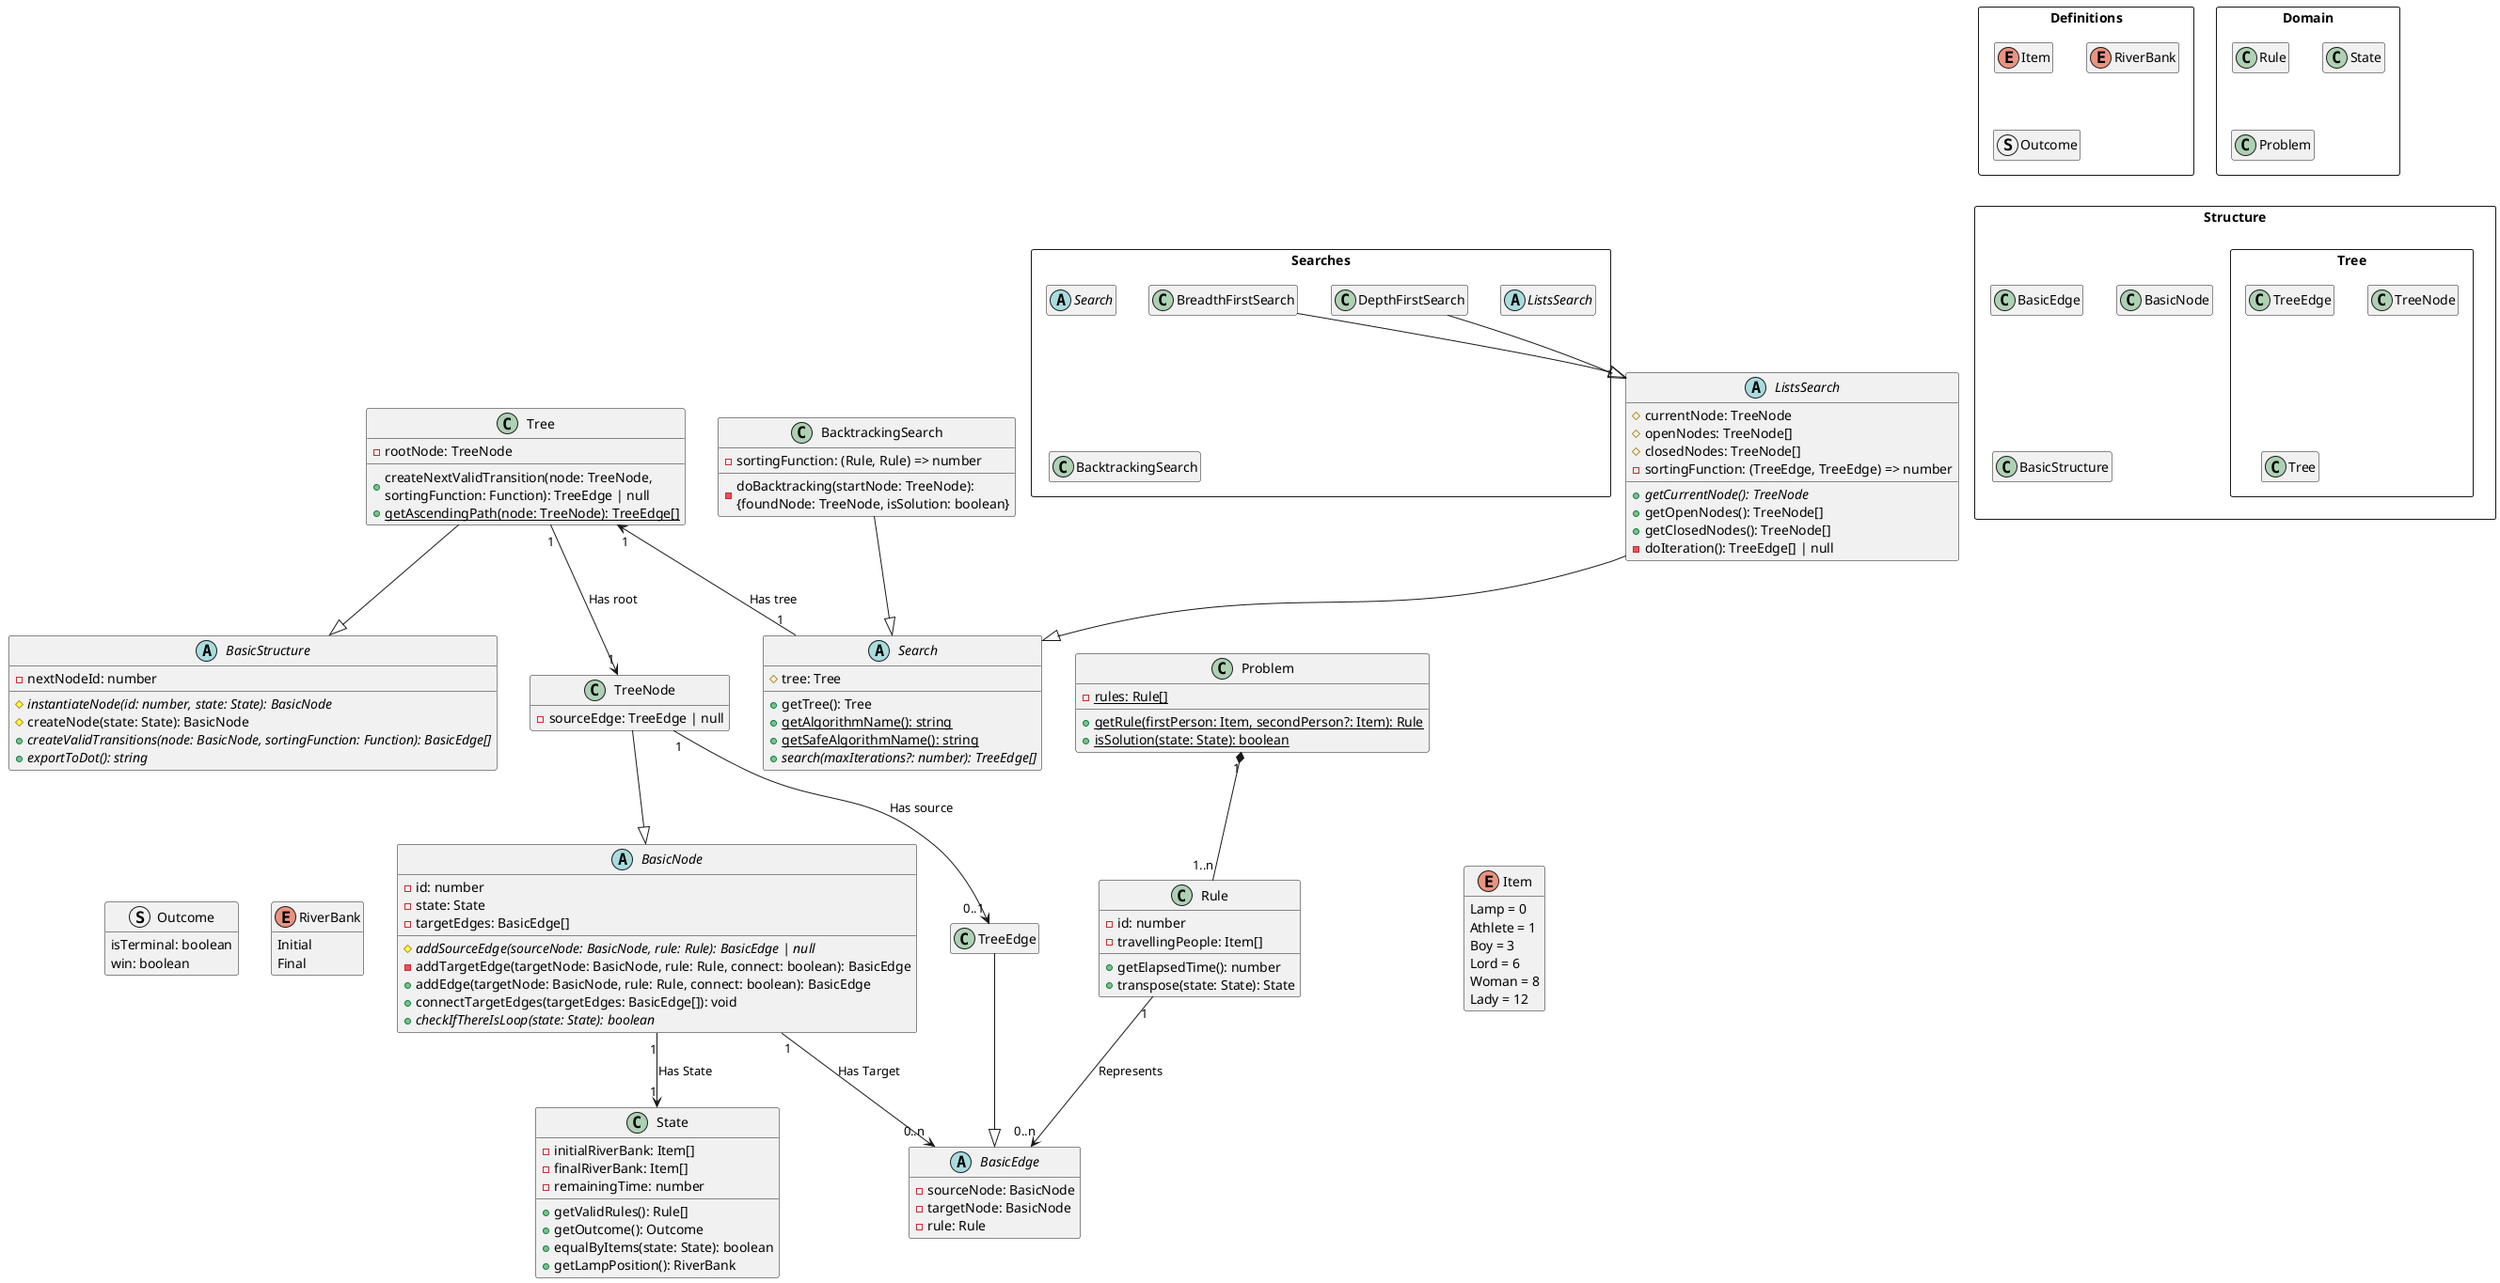 @startuml

    ' Config
    hide empty members
    ' skinparam classAttributeIconSize 0
    ' left to right direction


    ' Pacotes

    package Definitions <<Rectangle>> {
        enum Item
        enum RiverBank
        struct Outcome
    }

    package Domain <<Rectangle>> {
        class Rule
        class State
        class Problem
    }

    package Structure <<Rectangle>> {
        class BasicEdge
        class BasicNode
        class BasicStructure

        package Tree <<Rectangle>> {
            class TreeEdge
            class TreeNode
            class Tree
        }
    }

    package Searches <<Rectangle>> {
        abstract class Search
        abstract class ListsSearch
        class BreadthFirstSearch
        class DepthFirstSearch
        class BacktrackingSearch
    }


    ' Definições

    enum Item {
        Lamp = 0
	    Athlete = 1
	    Boy = 3
	    Lord = 6
	    Woman = 8
	    Lady = 12
    }

    enum RiverBank {
        Initial
        Final
    }

    struct Outcome {
        isTerminal: boolean
        win: boolean
    }


    ' Classes

    class Rule {
        -id: number
        -travellingPeople: Item[]
        +getElapsedTime(): number
        +transpose(state: State): State
    }

    class State {
        -initialRiverBank: Item[]
        -finalRiverBank: Item[]
        -remainingTime: number
        +getValidRules(): Rule[]
        +getOutcome(): Outcome
        +equalByItems(state: State): boolean
        +getLampPosition(): RiverBank
    }

    class Problem {
        -{static}rules: Rule[]
        +{static}getRule(firstPerson: Item, secondPerson?: Item): Rule
        +{static}isSolution(state: State): boolean
    }

    abstract class BasicEdge {
        -sourceNode: BasicNode
        -targetNode: BasicNode
        -rule: Rule
    }

    abstract class BasicNode {
        -id: number
        -state: State
        -targetEdges: BasicEdge[]
        #{abstract}addSourceEdge(sourceNode: BasicNode, rule: Rule): BasicEdge | null
        -addTargetEdge(targetNode: BasicNode, rule: Rule, connect: boolean): BasicEdge
        +addEdge(targetNode: BasicNode, rule: Rule, connect: boolean): BasicEdge
        +connectTargetEdges(targetEdges: BasicEdge[]): void
        +{abstract}checkIfThereIsLoop(state: State): boolean
    }

    abstract class BasicStructure {
        -nextNodeId: number
        #{abstract}instantiateNode(id: number, state: State): BasicNode
        #createNode(state: State): BasicNode
        +{abstract}createValidTransitions(node: BasicNode, sortingFunction: Function): BasicEdge[]
        +{abstract}exportToDot(): string
    }

    class TreeEdge {}

    class TreeNode {
        -sourceEdge: TreeEdge | null
    }

    class Tree {
        -rootNode: TreeNode
        +createNextValidTransition(node: TreeNode, \nsortingFunction: Function): TreeEdge | null
        +{static}getAscendingPath(node: TreeNode): TreeEdge[]
    }

    abstract class Search {
        #tree: Tree
        +getTree(): Tree
        +{static}getAlgorithmName(): string
        +{static}getSafeAlgorithmName(): string
        +{abstract}search(maxIterations?: number): TreeEdge[]
    }

    class BacktrackingSearch {
        {field}-sortingFunction: (Rule, Rule) => number
        -doBacktracking(startNode: TreeNode): \n{foundNode: TreeNode, isSolution: boolean}
    }

    abstract class ListsSearch {
        #currentNode: TreeNode
        #openNodes: TreeNode[]
        #closedNodes: TreeNode[]
        {field}-sortingFunction: (TreeEdge, TreeEdge) => number
        {abstract}+getCurrentNode(): TreeNode
        +getOpenNodes(): TreeNode[]
        +getClosedNodes(): TreeNode[]
        -doIteration(): TreeEdge[] | null
    }


    ' Relacionamentos

    Rule "1" --> "0..n" BasicEdge : Represents
    Problem "1" *-- "1..n" Rule
    BasicNode "1" --> "0..n" BasicEdge : Has Target
    BasicNode "1" --> "1" State : Has State
    TreeNode "1" --> "0..1" TreeEdge : Has source
    Tree "1" --> "1" TreeNode : Has root
    Tree "1" <-- "1" Search : Has tree
    TreeEdge --|> BasicEdge
    TreeNode --|> BasicNode
    Tree --|> BasicStructure
    ListsSearch --|> Search
    BacktrackingSearch --|> Search
    BreadthFirstSearch --|> ListsSearch
    DepthFirstSearch --|> ListsSearch

    Item -[hidden]left- RiverBank
    RiverBank -[hidden]left- Outcome
    ListsSearch --[hidden]down-> Item


@enduml